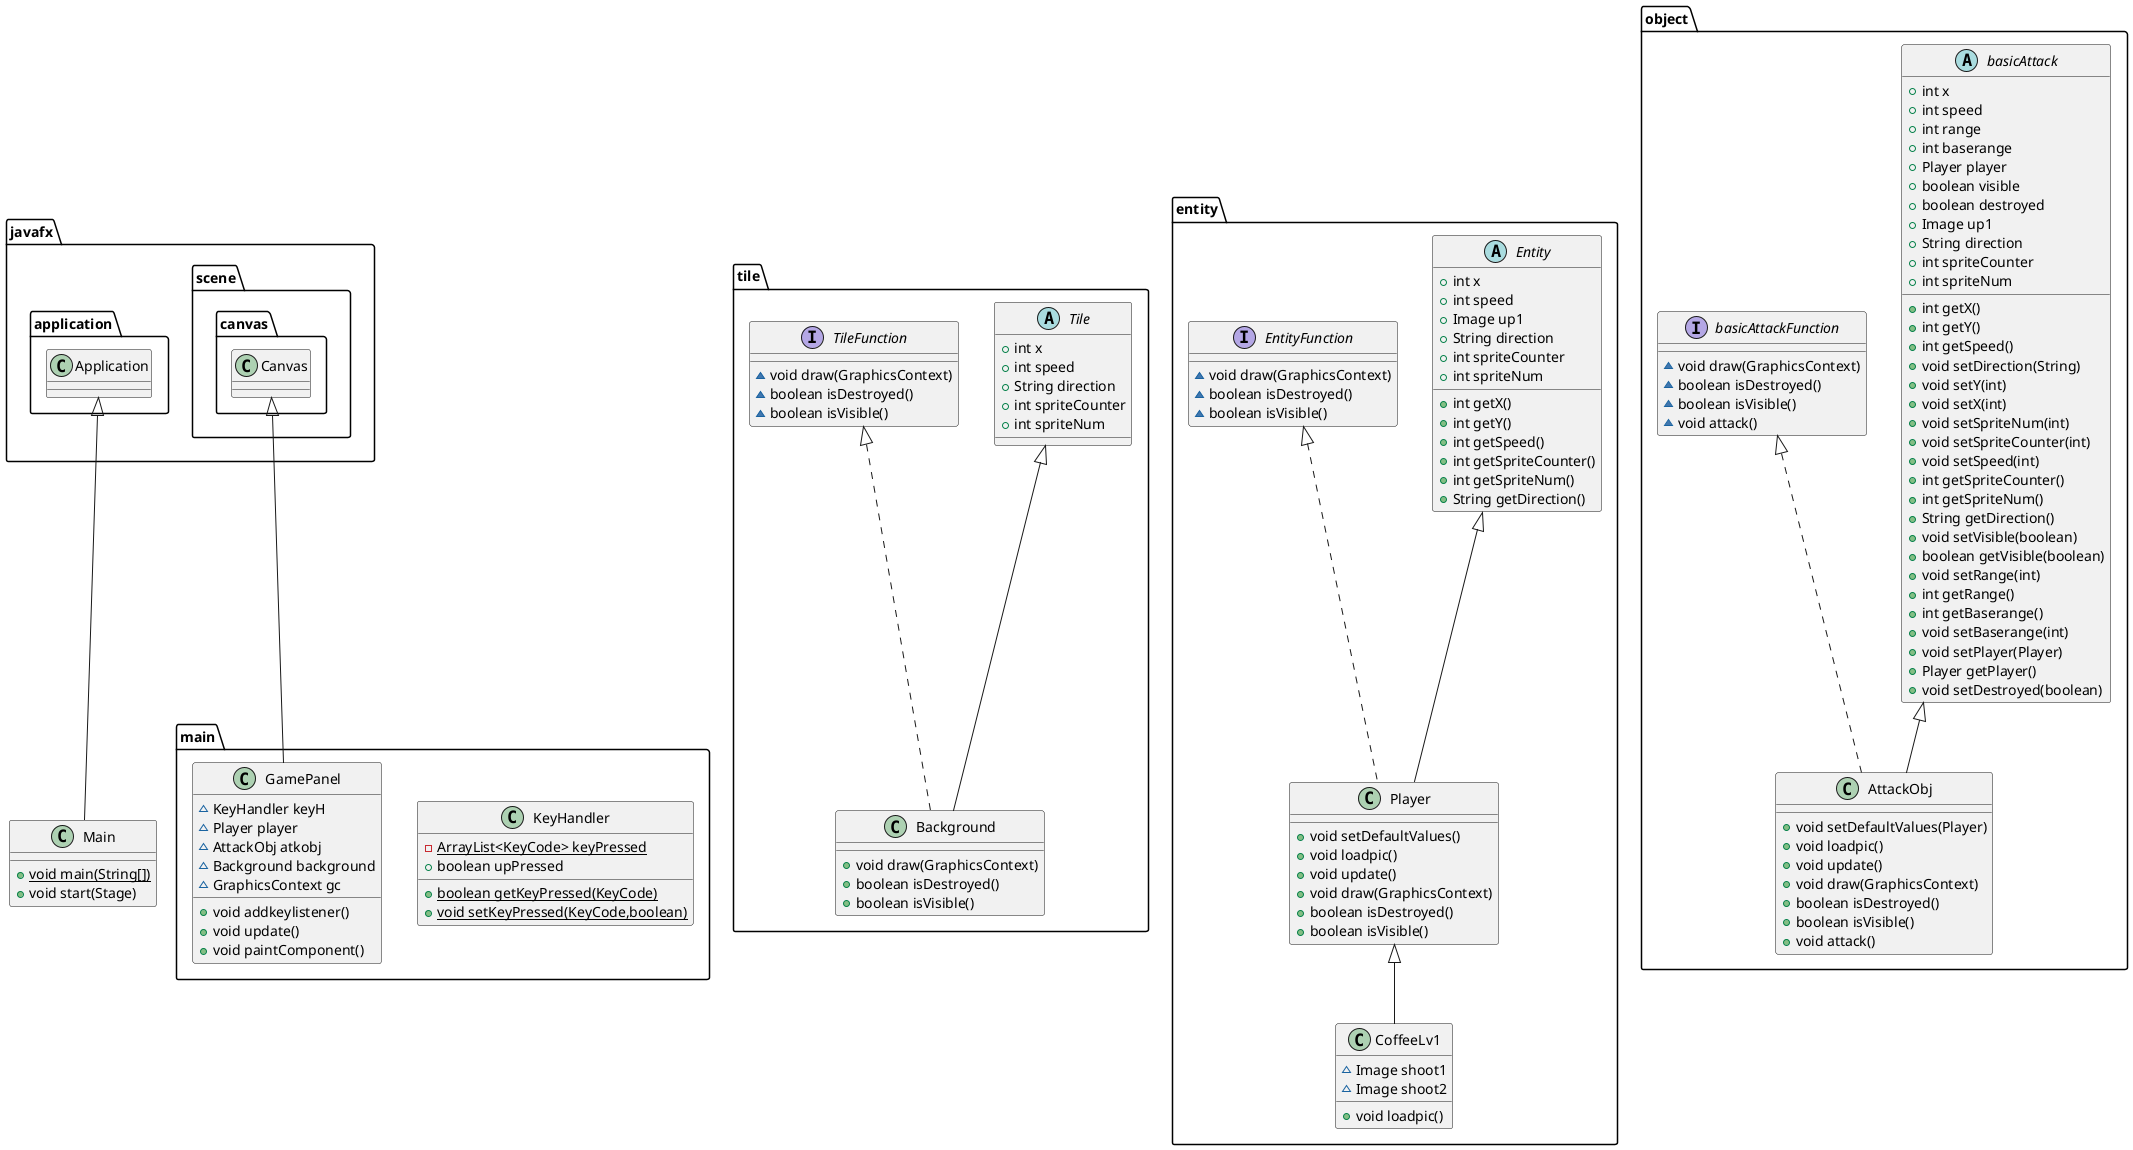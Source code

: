 @startuml
abstract class tile.Tile {
+ int x
+ int speed
+ String direction
+ int spriteCounter
+ int spriteNum
}
abstract class entity.Entity {
+ int x
+ int speed
+ Image up1
+ String direction
+ int spriteCounter
+ int spriteNum
+ int getX()
+ int getY()
+ int getSpeed()
+ int getSpriteCounter()
+ int getSpriteNum()
+ String getDirection()
}
class Main {
+ {static} void main(String[])
+ void start(Stage)
}
class main.KeyHandler {
- {static} ArrayList<KeyCode> keyPressed
+ boolean upPressed
+ {static} boolean getKeyPressed(KeyCode)
+ {static} void setKeyPressed(KeyCode,boolean)
}
abstract class object.basicAttack {
+ int x
+ int speed
+ int range
+ int baserange
+ Player player
+ boolean visible
+ boolean destroyed
+ Image up1
+ String direction
+ int spriteCounter
+ int spriteNum
+ int getX()
+ int getY()
+ int getSpeed()
+ void setDirection(String)
+ void setY(int)
+ void setX(int)
+ void setSpriteNum(int)
+ void setSpriteCounter(int)
+ void setSpeed(int)
+ int getSpriteCounter()
+ int getSpriteNum()
+ String getDirection()
+ void setVisible(boolean)
+ boolean getVisible(boolean)
+ void setRange(int)
+ int getRange()
+ int getBaserange()
+ void setBaserange(int)
+ void setPlayer(Player)
+ Player getPlayer()
+ void setDestroyed(boolean)
}
class tile.Background {
+ void draw(GraphicsContext)
+ boolean isDestroyed()
+ boolean isVisible()
}
class entity.CoffeeLv1 {
~ Image shoot1
~ Image shoot2
+ void loadpic()
}
interface tile.TileFunction {
~ void draw(GraphicsContext)
~ boolean isDestroyed()
~ boolean isVisible()
}
class object.AttackObj {
+ void setDefaultValues(Player)
+ void loadpic()
+ void update()
+ void draw(GraphicsContext)
+ boolean isDestroyed()
+ boolean isVisible()
+ void attack()
}
class entity.Player {
+ void setDefaultValues()
+ void loadpic()
+ void update()
+ void draw(GraphicsContext)
+ boolean isDestroyed()
+ boolean isVisible()
}
class main.GamePanel {
~ KeyHandler keyH
~ Player player
~ AttackObj atkobj
~ Background background
~ GraphicsContext gc
+ void addkeylistener()
+ void update()
+ void paintComponent()
}
interface entity.EntityFunction {
~ void draw(GraphicsContext)
~ boolean isDestroyed()
~ boolean isVisible()
}
interface object.basicAttackFunction {
~ void draw(GraphicsContext)
~ boolean isDestroyed()
~ boolean isVisible()
~ void attack()
}


javafx.application.Application <|-- Main
tile.TileFunction <|.. tile.Background
tile.Tile <|-- tile.Background
entity.Player <|-- entity.CoffeeLv1
object.basicAttackFunction <|.. object.AttackObj
object.basicAttack <|-- object.AttackObj
entity.EntityFunction <|.. entity.Player
entity.Entity <|-- entity.Player
javafx.scene.canvas.Canvas <|-- main.GamePanel
@enduml